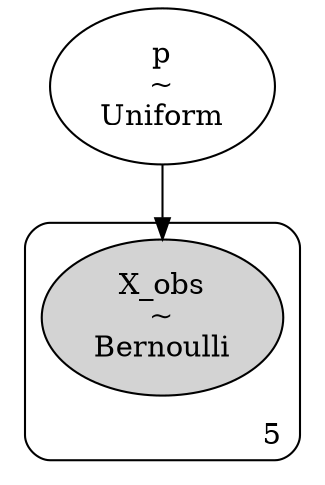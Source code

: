 digraph {
	p [label="p
~
Uniform" shape=ellipse]
	subgraph cluster5 {
		X_obs [label="X_obs
~
Bernoulli" shape=ellipse style=filled]
		label=5 labeljust=r labelloc=b style=rounded
	}
	p -> X_obs
}
